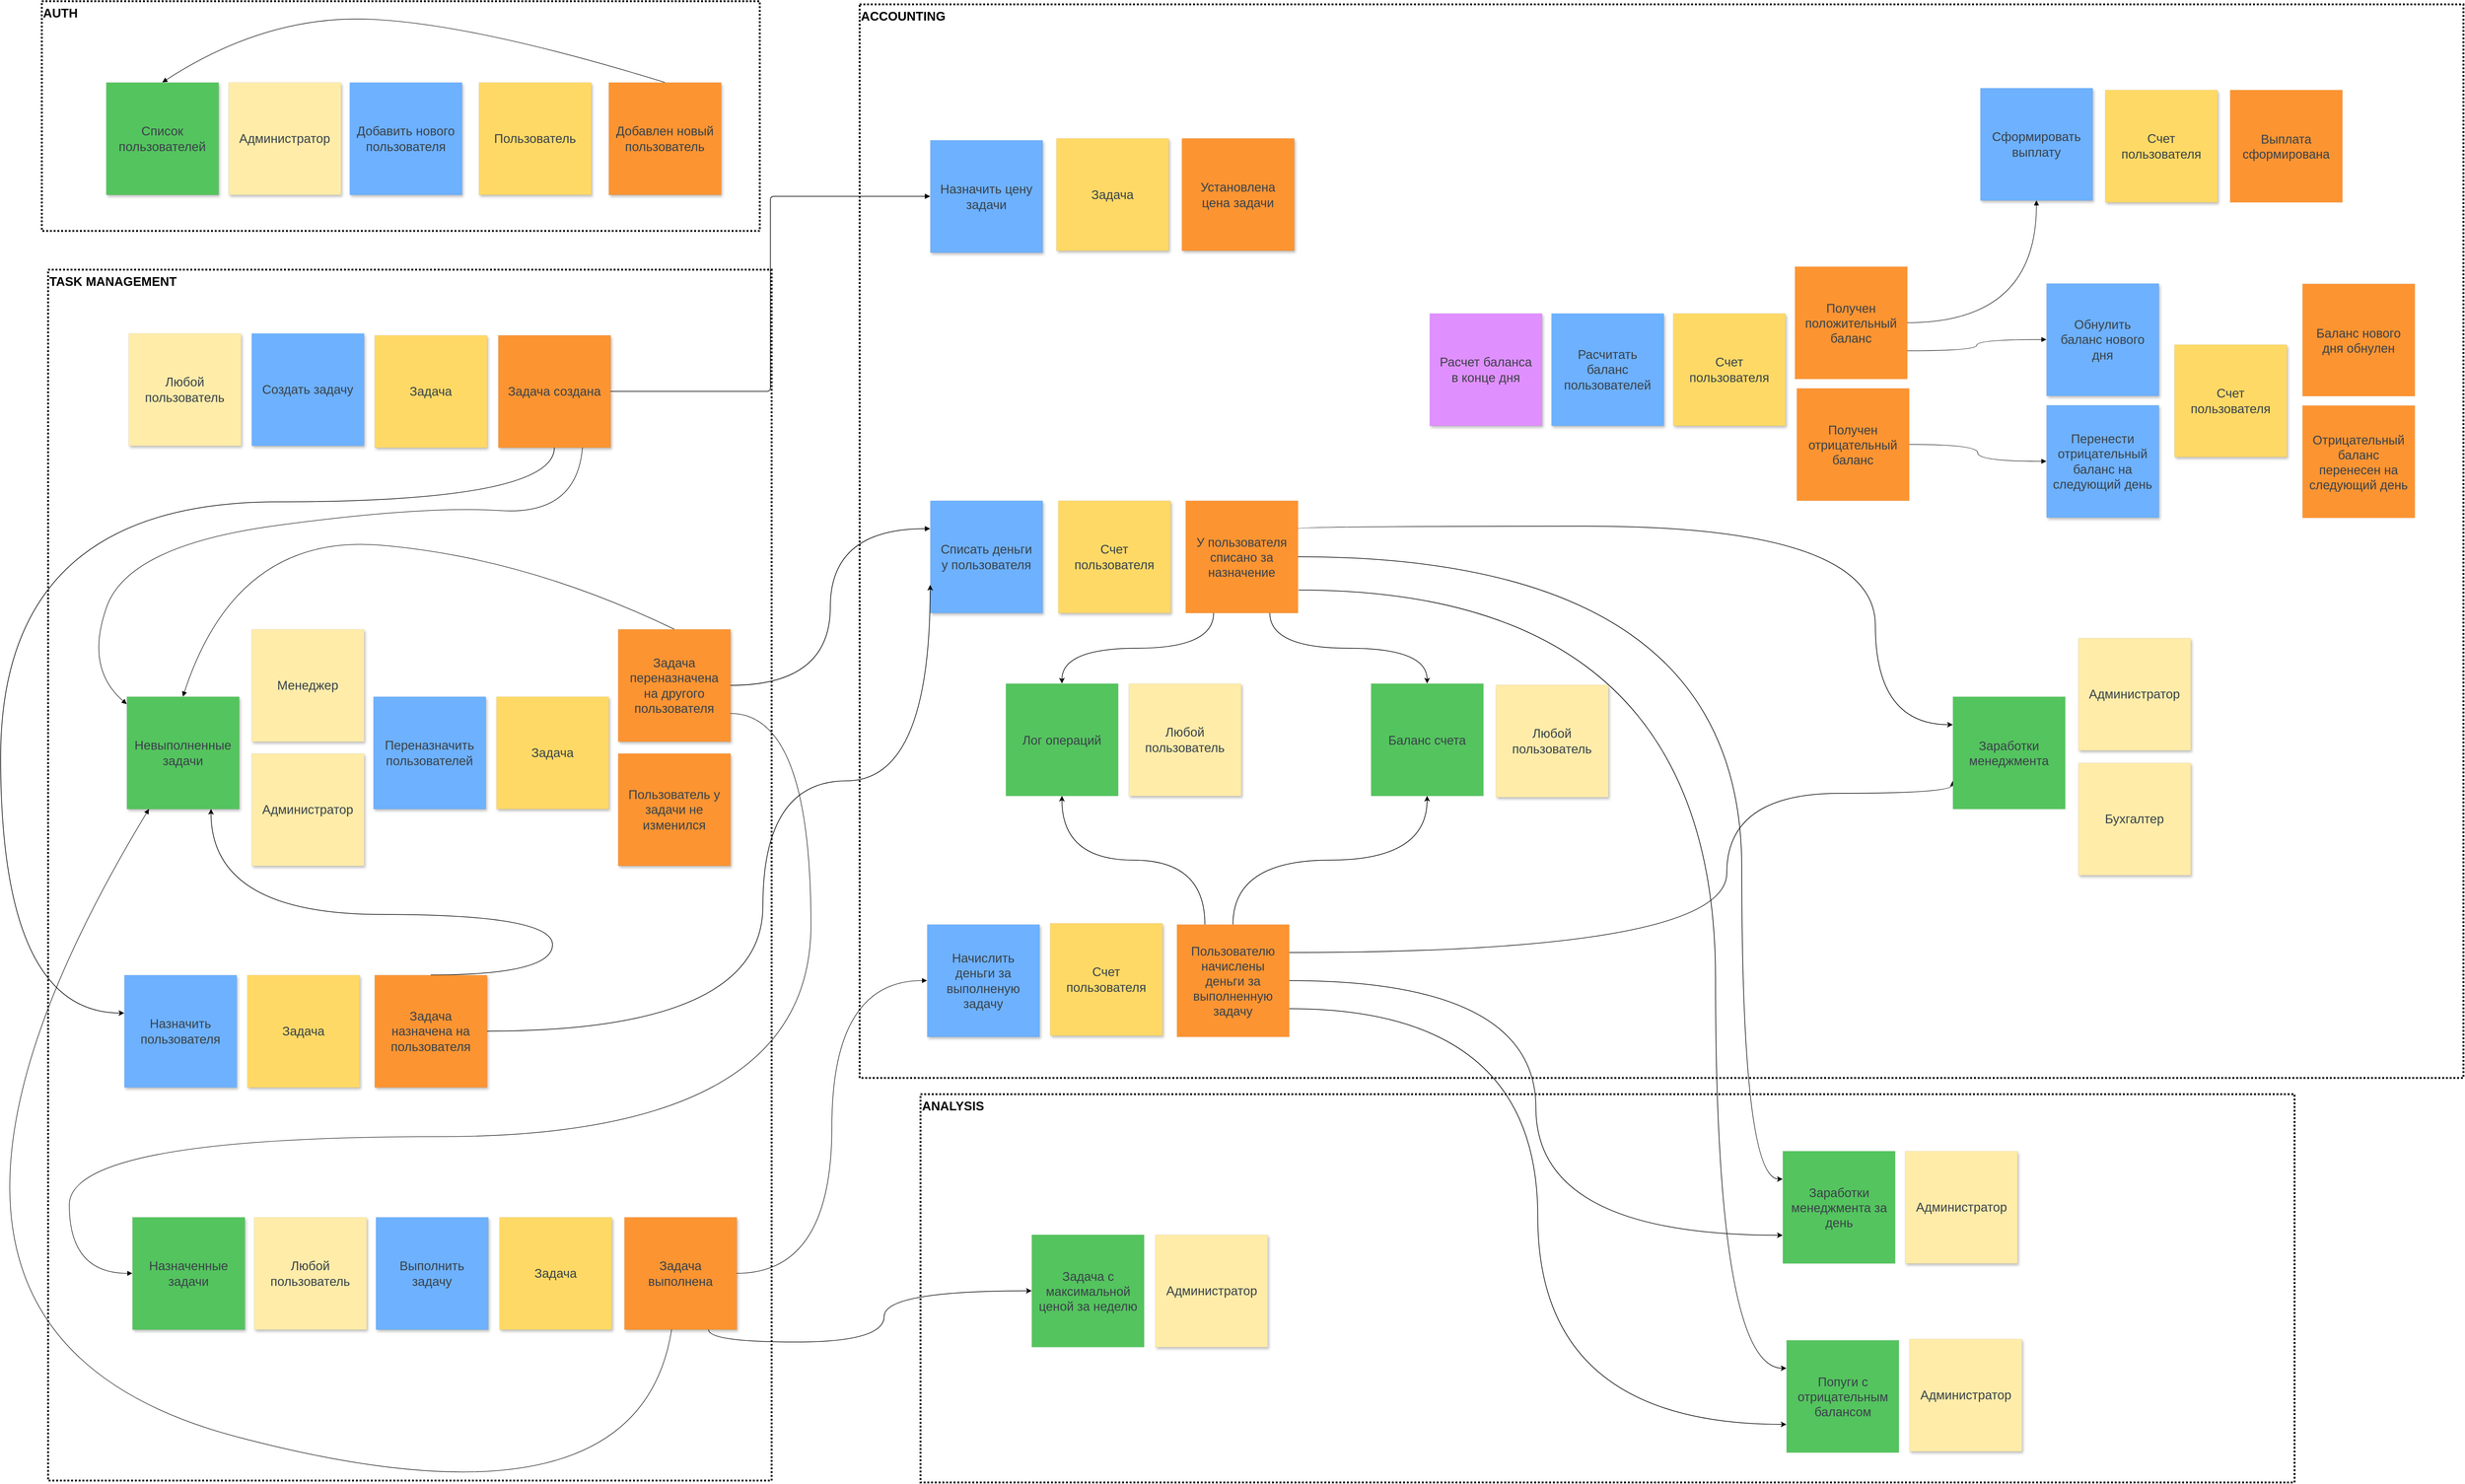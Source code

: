 <mxfile pages="2">
    <diagram name="Event Storming" id="2YBvvXClWsGukQMizWep">
        <mxGraphModel dx="7220" dy="3656" grid="0" gridSize="10" guides="1" tooltips="1" connect="1" arrows="1" fold="1" page="1" pageScale="1" pageWidth="1654" pageHeight="1169" background="#ffffff" math="0" shadow="0">
            <root>
                <mxCell id="0"/>
                <mxCell id="1" parent="0"/>
                <mxCell id="zwx203iEFa4OhVuk5Q-T-5" value="ANALYSIS" style="rounded=0;whiteSpace=wrap;html=1;verticalAlign=top;fontSize=20;fontStyle=1;dashed=1;dashPattern=1 1;fillColor=none;strokeColor=#000000;strokeWidth=3;fontColor=#080808;align=left;" parent="1" vertex="1">
                    <mxGeometry x="-1834.5" y="1932" width="2201" height="622" as="geometry"/>
                </mxCell>
                <mxCell id="5xeuYwTMl6cgXFdO7Lpt-63" value="ACCOUNTING" style="rounded=0;whiteSpace=wrap;html=1;verticalAlign=top;fontSize=20;fontStyle=1;dashed=1;dashPattern=1 1;fillColor=none;strokeWidth=3;strokeColor=#000000;fontColor=#000000;align=left;" parent="1" vertex="1">
                    <mxGeometry x="-1932" y="186" width="2569" height="1720" as="geometry"/>
                </mxCell>
                <mxCell id="5xeuYwTMl6cgXFdO7Lpt-64" value="TASK MANAGEMENT" style="rounded=0;whiteSpace=wrap;html=1;verticalAlign=top;fontSize=20;fontStyle=1;dashed=1;dashPattern=1 1;fillColor=none;strokeColor=#000000;strokeWidth=3;fontColor=#000000;align=left;" parent="1" vertex="1">
                    <mxGeometry x="-3232" y="611" width="1159" height="1940" as="geometry"/>
                </mxCell>
                <mxCell id="5xeuYwTMl6cgXFdO7Lpt-62" value="AUTH" style="rounded=0;whiteSpace=wrap;html=1;verticalAlign=top;fontSize=20;fontStyle=1;dashed=1;dashPattern=1 1;fillColor=none;strokeColor=#000000;strokeWidth=3;fontColor=#080808;align=left;" parent="1" vertex="1">
                    <mxGeometry x="-3242" y="181" width="1150" height="368" as="geometry"/>
                </mxCell>
                <mxCell id="5xeuYwTMl6cgXFdO7Lpt-1" value="Любой пользователь" style="html=1;overflow=block;blockSpacing=1;whiteSpace=wrap;shadow=1;fontSize=20.2;fontColor=#3a414a;spacing=9;strokeColor=#000000;fillColor=#FFECA9;strokeWidth=0;lucidId=Y5sdSMppsCrE;" parent="1" vertex="1">
                    <mxGeometry x="-3103" y="713" width="180" height="180" as="geometry"/>
                </mxCell>
                <mxCell id="5xeuYwTMl6cgXFdO7Lpt-2" value="Создать задачу" style="html=1;overflow=block;blockSpacing=1;whiteSpace=wrap;shadow=1;fontSize=20.2;fontColor=#3a414a;spacing=9;strokeColor=#000000;fillOpacity=100;fillColor=#6db1ff;strokeWidth=0;lucidId=e8sdozxfh3y~;" parent="1" vertex="1">
                    <mxGeometry x="-2906" y="713" width="180" height="180" as="geometry"/>
                </mxCell>
                <mxCell id="5xeuYwTMl6cgXFdO7Lpt-3" value="Переназначить пользователей" style="html=1;overflow=block;blockSpacing=1;whiteSpace=wrap;shadow=1;fontSize=20.2;fontColor=#3a414a;spacing=9;strokeColor=#000000;fillOpacity=100;fillColor=#6db1ff;strokeWidth=0;lucidId=u8sdfDJfTyED;" parent="1" vertex="1">
                    <mxGeometry x="-2711" y="1295" width="180" height="180" as="geometry"/>
                </mxCell>
                <mxCell id="2" style="edgeStyle=orthogonalEdgeStyle;html=1;curved=1;exitX=0.5;exitY=1;exitDx=0;exitDy=0;" parent="1" source="5xeuYwTMl6cgXFdO7Lpt-5" target="4" edge="1">
                    <mxGeometry relative="1" as="geometry">
                        <Array as="points">
                            <mxPoint x="-2421" y="983"/>
                            <mxPoint x="-3308" y="983"/>
                            <mxPoint x="-3308" y="1802"/>
                        </Array>
                    </mxGeometry>
                </mxCell>
                <mxCell id="5xeuYwTMl6cgXFdO7Lpt-5" value="Задача создана" style="html=1;overflow=block;blockSpacing=1;whiteSpace=wrap;shadow=1;fontSize=20.2;fontColor=#3a414a;spacing=9;strokeColor=#000000;fillOpacity=100;fillColor=#fc9432;strokeWidth=0;lucidId=K5sdoyAFS1~Y;" parent="1" vertex="1">
                    <mxGeometry x="-2511" y="716" width="180" height="180" as="geometry"/>
                </mxCell>
                <mxCell id="5xeuYwTMl6cgXFdO7Lpt-6" value="Задача переназначена на другого пользователя" style="html=1;overflow=block;blockSpacing=1;whiteSpace=wrap;shadow=1;fontSize=20.2;fontColor=#3a414a;spacing=9;strokeColor=#000000;fillOpacity=100;fillColor=#fc9432;strokeWidth=0;lucidId=Z6sdp1kKHVXV;" parent="1" vertex="1">
                    <mxGeometry x="-2319" y="1187" width="180" height="180" as="geometry"/>
                </mxCell>
                <mxCell id="5xeuYwTMl6cgXFdO7Lpt-7" value="" style="html=1;jettySize=18;whiteSpace=wrap;fontSize=13;strokeColor=#000000;strokeOpacity=100;strokeWidth=1;rounded=1;arcSize=12;edgeStyle=orthogonalEdgeStyle;startArrow=none;endArrow=block;endFill=1;exitX=1;exitY=0.5;exitPerimeter=0;entryX=0;entryY=0.5;lucidId=W-sddjJOflag;entryDx=0;entryDy=0;" parent="1" source="5xeuYwTMl6cgXFdO7Lpt-5" target="5xeuYwTMl6cgXFdO7Lpt-19" edge="1">
                    <mxGeometry width="100" height="100" relative="1" as="geometry">
                        <Array as="points"/>
                    </mxGeometry>
                </mxCell>
                <mxCell id="5xeuYwTMl6cgXFdO7Lpt-8" value="" style="html=1;jettySize=18;whiteSpace=wrap;fontSize=13;strokeColor=#000000;strokeOpacity=100;strokeWidth=0.8;rounded=1;arcSize=12;curved=1;startArrow=none;endArrow=block;endFill=1;lucidId=Q.sdw~qC7hhH;exitX=0.75;exitY=1;exitDx=0;exitDy=0;" parent="1" source="5xeuYwTMl6cgXFdO7Lpt-5" target="5xeuYwTMl6cgXFdO7Lpt-55" edge="1">
                    <mxGeometry width="100" height="100" relative="1" as="geometry">
                        <Array as="points">
                            <mxPoint x="-2385" y="1005"/>
                            <mxPoint x="-2630" y="989"/>
                            <mxPoint x="-3103" y="1053"/>
                            <mxPoint x="-3173" y="1249"/>
                        </Array>
                        <mxPoint x="-2239" y="1006" as="sourcePoint"/>
                        <mxPoint x="-2720" y="1831" as="targetPoint"/>
                    </mxGeometry>
                </mxCell>
                <mxCell id="5xeuYwTMl6cgXFdO7Lpt-9" value="Списать деньги у пользователя" style="html=1;overflow=block;blockSpacing=1;whiteSpace=wrap;shadow=1;fontSize=20.2;fontColor=#3a414a;spacing=9;strokeColor=#000000;fillOpacity=100;fillColor=#6db1ff;strokeWidth=0;lucidId=0~sdsx6s6JRE;" parent="1" vertex="1">
                    <mxGeometry x="-1819" y="981" width="180" height="180" as="geometry"/>
                </mxCell>
                <mxCell id="5xeuYwTMl6cgXFdO7Lpt-11" value="" style="html=1;jettySize=18;whiteSpace=wrap;fontSize=13;strokeOpacity=100;strokeWidth=1;rounded=1;arcSize=12;edgeStyle=orthogonalEdgeStyle;startArrow=none;endArrow=block;endFill=1;exitX=1;exitY=0.5;exitPerimeter=0;entryX=0;entryY=0.25;lucidId=obtdv.SQsKj.;strokeColor=#000000;curved=1;entryDx=0;entryDy=0;" parent="1" source="5xeuYwTMl6cgXFdO7Lpt-6" target="5xeuYwTMl6cgXFdO7Lpt-9" edge="1">
                    <mxGeometry width="100" height="100" relative="1" as="geometry"/>
                </mxCell>
                <mxCell id="5xeuYwTMl6cgXFdO7Lpt-12" value="Администратор" style="html=1;overflow=block;blockSpacing=1;whiteSpace=wrap;shadow=1;fontSize=20.2;fontColor=#3a414a;spacing=9;strokeColor=#000000;fillColor=#FFECA9;strokeWidth=0;lucidId=H6sdhHGTvl1M;" parent="1" vertex="1">
                    <mxGeometry x="-2906" y="1386" width="180" height="180" as="geometry"/>
                </mxCell>
                <mxCell id="5xeuYwTMl6cgXFdO7Lpt-13" value="Менеджер" style="html=1;overflow=block;blockSpacing=1;whiteSpace=wrap;shadow=1;fontSize=20.2;fontColor=#3a414a;spacing=9;strokeColor=#000000;fillColor=#FFECA9;strokeWidth=0;lucidId=w6sdW30t9qtF;" parent="1" vertex="1">
                    <mxGeometry x="-2906" y="1187" width="180" height="180" as="geometry"/>
                </mxCell>
                <mxCell id="5xeuYwTMl6cgXFdO7Lpt-15" value="Любой пользователь" style="html=1;overflow=block;blockSpacing=1;whiteSpace=wrap;shadow=1;fontSize=20.2;fontColor=#3a414a;spacing=9;strokeColor=#000000;fillColor=#FFECA9;strokeWidth=0;lucidId=O7sduSYtx9eR;" parent="1" vertex="1">
                    <mxGeometry x="-2902" y="2129" width="180" height="180" as="geometry"/>
                </mxCell>
                <mxCell id="5xeuYwTMl6cgXFdO7Lpt-16" value="Выполнить задачу" style="html=1;overflow=block;blockSpacing=1;whiteSpace=wrap;shadow=1;fontSize=20.2;fontColor=#3a414a;spacing=9;strokeColor=#000000;fillOpacity=100;fillColor=#6db1ff;strokeWidth=0;lucidId=N8sdA~5B1Ccx;" parent="1" vertex="1">
                    <mxGeometry x="-2707" y="2129" width="180" height="180" as="geometry"/>
                </mxCell>
                <mxCell id="zwx203iEFa4OhVuk5Q-T-2" style="rounded=0;orthogonalLoop=1;jettySize=auto;html=1;edgeStyle=orthogonalEdgeStyle;curved=1;exitX=0.75;exitY=1;exitDx=0;exitDy=0;entryX=0;entryY=0.5;entryDx=0;entryDy=0;" parent="1" source="5xeuYwTMl6cgXFdO7Lpt-17" target="zwx203iEFa4OhVuk5Q-T-1" edge="1">
                    <mxGeometry relative="1" as="geometry"/>
                </mxCell>
                <mxCell id="5xeuYwTMl6cgXFdO7Lpt-17" value="Задача выполнена" style="html=1;overflow=block;blockSpacing=1;whiteSpace=wrap;shadow=1;fontSize=20.2;fontColor=#3a414a;spacing=9;strokeColor=#000000;fillOpacity=100;fillColor=#fc9432;strokeWidth=0;lucidId=V7sdBdXE~8tT;" parent="1" vertex="1">
                    <mxGeometry x="-2309" y="2129" width="180" height="180" as="geometry"/>
                </mxCell>
                <mxCell id="zwx203iEFa4OhVuk5Q-T-10" style="edgeStyle=orthogonalEdgeStyle;rounded=0;orthogonalLoop=1;jettySize=auto;html=1;entryX=0;entryY=0.25;entryDx=0;entryDy=0;exitX=1;exitY=0.5;exitDx=0;exitDy=0;curved=1;" parent="1" source="5xeuYwTMl6cgXFdO7Lpt-18" target="zwx203iEFa4OhVuk5Q-T-6" edge="1">
                    <mxGeometry relative="1" as="geometry">
                        <Array as="points">
                            <mxPoint x="-519" y="1071"/>
                            <mxPoint x="-519" y="2068"/>
                        </Array>
                    </mxGeometry>
                </mxCell>
                <mxCell id="zwx203iEFa4OhVuk5Q-T-11" style="edgeStyle=orthogonalEdgeStyle;rounded=0;orthogonalLoop=1;jettySize=auto;html=1;entryX=0;entryY=0.25;entryDx=0;entryDy=0;exitX=1.006;exitY=0.796;exitDx=0;exitDy=0;curved=1;exitPerimeter=0;" parent="1" source="5xeuYwTMl6cgXFdO7Lpt-18" target="zwx203iEFa4OhVuk5Q-T-7" edge="1">
                    <mxGeometry relative="1" as="geometry">
                        <Array as="points">
                            <mxPoint x="-561" y="1124"/>
                            <mxPoint x="-561" y="2371"/>
                        </Array>
                    </mxGeometry>
                </mxCell>
                <mxCell id="lZ2l9-206dsRWQ9SWISL-2" style="rounded=0;orthogonalLoop=1;jettySize=auto;html=1;exitX=0.75;exitY=1;exitDx=0;exitDy=0;edgeStyle=orthogonalEdgeStyle;curved=1;" parent="1" source="5xeuYwTMl6cgXFdO7Lpt-18" target="lZ2l9-206dsRWQ9SWISL-1" edge="1">
                    <mxGeometry relative="1" as="geometry"/>
                </mxCell>
                <mxCell id="lZ2l9-206dsRWQ9SWISL-5" style="edgeStyle=orthogonalEdgeStyle;rounded=0;orthogonalLoop=1;jettySize=auto;html=1;entryX=0;entryY=0.25;entryDx=0;entryDy=0;exitX=1;exitY=0.25;exitDx=0;exitDy=0;curved=1;" parent="1" source="5xeuYwTMl6cgXFdO7Lpt-18" target="lZ2l9-206dsRWQ9SWISL-4" edge="1">
                    <mxGeometry relative="1" as="geometry">
                        <Array as="points">
                            <mxPoint x="-305" y="1022"/>
                            <mxPoint x="-305" y="1340"/>
                        </Array>
                    </mxGeometry>
                </mxCell>
                <mxCell id="lZ2l9-206dsRWQ9SWISL-8" style="edgeStyle=orthogonalEdgeStyle;rounded=0;orthogonalLoop=1;jettySize=auto;html=1;exitX=0.25;exitY=1;exitDx=0;exitDy=0;curved=1;" parent="1" source="5xeuYwTMl6cgXFdO7Lpt-18" target="lZ2l9-206dsRWQ9SWISL-7" edge="1">
                    <mxGeometry relative="1" as="geometry"/>
                </mxCell>
                <mxCell id="5xeuYwTMl6cgXFdO7Lpt-18" value="У пользователя списано за назначение " style="html=1;overflow=block;blockSpacing=1;whiteSpace=wrap;fontSize=20;fontColor=#3a414a;spacing=9;strokeColor=#000000;fillOpacity=100;fillColor=#fc9432;strokeWidth=0;lucidId=b_sd0X1bol35;" parent="1" vertex="1">
                    <mxGeometry x="-1410" y="981" width="180" height="180" as="geometry"/>
                </mxCell>
                <mxCell id="5xeuYwTMl6cgXFdO7Lpt-19" value="Назначить цену задачи" style="html=1;overflow=block;blockSpacing=1;whiteSpace=wrap;shadow=1;fontSize=20.2;fontColor=#3a414a;spacing=9;strokeColor=#000000;fillOpacity=100;fillColor=#6db1ff;strokeWidth=0;lucidId=v-sd3DbSeRmD;" parent="1" vertex="1">
                    <mxGeometry x="-1819" y="403.5" width="180" height="180" as="geometry"/>
                </mxCell>
                <mxCell id="5xeuYwTMl6cgXFdO7Lpt-20" value="Установлена цена задачи" style="html=1;overflow=block;blockSpacing=1;whiteSpace=wrap;shadow=1;fontSize=20.2;fontColor=#3a414a;spacing=9;strokeColor=#000000;fillOpacity=100;fillColor=#fc9432;strokeWidth=0;lucidId=29sdK~UAmkuS;" parent="1" vertex="1">
                    <mxGeometry x="-1416" y="400.5" width="180" height="180" as="geometry"/>
                </mxCell>
                <mxCell id="5xeuYwTMl6cgXFdO7Lpt-21" value="Добавлен новый пользователь" style="html=1;overflow=block;blockSpacing=1;whiteSpace=wrap;shadow=1;fontSize=20.2;fontColor=#3a414a;spacing=9;strokeColor=#000000;fillOpacity=100;fillColor=#fc9432;strokeWidth=0;lucidId=w7lccpnknQIs;" parent="1" vertex="1">
                    <mxGeometry x="-2334" y="311" width="180" height="180" as="geometry"/>
                </mxCell>
                <mxCell id="5xeuYwTMl6cgXFdO7Lpt-22" value="Добавить нового пользователя" style="html=1;overflow=block;blockSpacing=1;whiteSpace=wrap;shadow=1;fontSize=20.2;fontColor=#3a414a;spacing=9;strokeColor=#000000;fillOpacity=100;fillColor=#6db1ff;strokeWidth=0;lucidId=FftdpVdV0hjM;" parent="1" vertex="1">
                    <mxGeometry x="-2749" y="311" width="180" height="180" as="geometry"/>
                </mxCell>
                <mxCell id="5xeuYwTMl6cgXFdO7Lpt-23" value="Администратор" style="html=1;overflow=block;blockSpacing=1;whiteSpace=wrap;shadow=1;fontSize=20.2;fontColor=#3a414a;spacing=9;strokeColor=#000000;fillColor=#FFECA9;strokeWidth=0;lucidId=2ftdIzJpN.xA;" parent="1" vertex="1">
                    <mxGeometry x="-2943" y="311" width="180" height="180" as="geometry"/>
                </mxCell>
                <mxCell id="5xeuYwTMl6cgXFdO7Lpt-29" value="Начислить деньги за выполненую задачу" style="html=1;overflow=block;blockSpacing=1;whiteSpace=wrap;shadow=1;fontSize=20.2;fontColor=#3a414a;spacing=9;strokeColor=#000000;fillOpacity=100;fillColor=#6db1ff;strokeWidth=0;lucidId=xotdiShkehL7;" parent="1" vertex="1">
                    <mxGeometry x="-1824" y="1660" width="180" height="180" as="geometry"/>
                </mxCell>
                <mxCell id="zwx203iEFa4OhVuk5Q-T-8" style="edgeStyle=orthogonalEdgeStyle;rounded=0;orthogonalLoop=1;jettySize=auto;html=1;curved=1;exitX=1;exitY=0.5;exitDx=0;exitDy=0;entryX=0;entryY=0.75;entryDx=0;entryDy=0;" parent="1" source="5xeuYwTMl6cgXFdO7Lpt-31" target="zwx203iEFa4OhVuk5Q-T-6" edge="1">
                    <mxGeometry relative="1" as="geometry"/>
                </mxCell>
                <mxCell id="zwx203iEFa4OhVuk5Q-T-9" style="rounded=0;orthogonalLoop=1;jettySize=auto;html=1;exitX=1;exitY=0.75;exitDx=0;exitDy=0;entryX=0;entryY=0.75;entryDx=0;entryDy=0;edgeStyle=orthogonalEdgeStyle;curved=1;" parent="1" source="5xeuYwTMl6cgXFdO7Lpt-31" target="zwx203iEFa4OhVuk5Q-T-7" edge="1">
                    <mxGeometry relative="1" as="geometry"/>
                </mxCell>
                <mxCell id="lZ2l9-206dsRWQ9SWISL-3" style="rounded=0;orthogonalLoop=1;jettySize=auto;html=1;exitX=0.5;exitY=0;exitDx=0;exitDy=0;entryX=0.5;entryY=1;entryDx=0;entryDy=0;edgeStyle=orthogonalEdgeStyle;curved=1;" parent="1" source="5xeuYwTMl6cgXFdO7Lpt-31" target="lZ2l9-206dsRWQ9SWISL-1" edge="1">
                    <mxGeometry relative="1" as="geometry"/>
                </mxCell>
                <mxCell id="lZ2l9-206dsRWQ9SWISL-6" style="edgeStyle=orthogonalEdgeStyle;rounded=0;orthogonalLoop=1;jettySize=auto;html=1;entryX=0;entryY=0.75;entryDx=0;entryDy=0;exitX=1;exitY=0.25;exitDx=0;exitDy=0;curved=1;" parent="1" source="5xeuYwTMl6cgXFdO7Lpt-31" target="lZ2l9-206dsRWQ9SWISL-4" edge="1">
                    <mxGeometry relative="1" as="geometry">
                        <Array as="points">
                            <mxPoint x="-543" y="1705"/>
                            <mxPoint x="-543" y="1450"/>
                        </Array>
                    </mxGeometry>
                </mxCell>
                <mxCell id="lZ2l9-206dsRWQ9SWISL-9" style="edgeStyle=orthogonalEdgeStyle;rounded=0;orthogonalLoop=1;jettySize=auto;html=1;exitX=0.25;exitY=0;exitDx=0;exitDy=0;curved=1;" parent="1" source="5xeuYwTMl6cgXFdO7Lpt-31" target="lZ2l9-206dsRWQ9SWISL-7" edge="1">
                    <mxGeometry relative="1" as="geometry"/>
                </mxCell>
                <mxCell id="5xeuYwTMl6cgXFdO7Lpt-31" value="Пользователю начислены деньги за выполненную задачу" style="html=1;overflow=block;blockSpacing=1;whiteSpace=wrap;fontSize=20;fontColor=#3a414a;spacing=9;strokeColor=#000000;fillOpacity=100;fillColor=#fc9432;strokeWidth=0;lucidId=xotdiB_aE42B;" parent="1" vertex="1">
                    <mxGeometry x="-1424" y="1660" width="180" height="180" as="geometry"/>
                </mxCell>
                <mxCell id="5xeuYwTMl6cgXFdO7Lpt-33" value="" style="html=1;jettySize=18;whiteSpace=wrap;fontSize=13;strokeColor=#000000;strokeOpacity=100;strokeWidth=0.8;rounded=1;arcSize=12;curved=1;startArrow=none;endArrow=block;endFill=1;exitX=1;exitY=0.75;entryX=0;entryY=0.5;lucidId=8rtdVQZIBTqa;exitDx=0;exitDy=0;entryDx=0;entryDy=0;edgeStyle=orthogonalEdgeStyle;" parent="1" source="5xeuYwTMl6cgXFdO7Lpt-6" target="5xeuYwTMl6cgXFdO7Lpt-52" edge="1">
                    <mxGeometry width="100" height="100" relative="1" as="geometry">
                        <Array as="points">
                            <mxPoint x="-2010" y="1322"/>
                            <mxPoint x="-2010" y="2000"/>
                            <mxPoint x="-3198" y="2000"/>
                            <mxPoint x="-3198" y="2219"/>
                        </Array>
                    </mxGeometry>
                </mxCell>
                <mxCell id="5xeuYwTMl6cgXFdO7Lpt-34" value="" style="html=1;jettySize=18;whiteSpace=wrap;fontSize=13;strokeColor=#000000;strokeOpacity=100;strokeWidth=0.8;rounded=1;arcSize=12;startArrow=none;endArrow=block;endFill=1;exitX=1;exitY=0.5;exitPerimeter=0;entryX=0;entryY=0.5;lucidId=WstdmZa8cbGW;entryDx=0;entryDy=0;edgeStyle=orthogonalEdgeStyle;curved=1;" parent="1" source="5xeuYwTMl6cgXFdO7Lpt-17" target="5xeuYwTMl6cgXFdO7Lpt-29" edge="1">
                    <mxGeometry width="100" height="100" relative="1" as="geometry"/>
                </mxCell>
                <mxCell id="5xeuYwTMl6cgXFdO7Lpt-35" value="Расчет баланса в конце дня" style="html=1;overflow=block;blockSpacing=1;whiteSpace=wrap;shadow=1;fontSize=20.2;fontColor=#3a414a;spacing=9;strokeColor=#000000;fillOpacity=100;fillColor=#e08fff;strokeWidth=0;lucidId=avtdv6NrMhQt;" parent="1" vertex="1">
                    <mxGeometry x="-1019" y="681" width="180" height="180" as="geometry"/>
                </mxCell>
                <mxCell id="5xeuYwTMl6cgXFdO7Lpt-36" value="Расчитать баланс пользователей" style="html=1;overflow=block;blockSpacing=1;whiteSpace=wrap;shadow=1;fontSize=20.2;fontColor=#3a414a;spacing=9;strokeColor=#000000;fillOpacity=100;fillColor=#6db1ff;strokeWidth=0;lucidId=fwtda7MYzQPe;" parent="1" vertex="1">
                    <mxGeometry x="-824" y="681" width="180" height="180" as="geometry"/>
                </mxCell>
                <mxCell id="5xeuYwTMl6cgXFdO7Lpt-37" value="Получен положительный баланс" style="html=1;overflow=block;blockSpacing=1;whiteSpace=wrap;fontSize=20;fontColor=#3a414a;spacing=9;strokeColor=#000000;fillOpacity=100;fillColor=#fc9432;strokeWidth=0;lucidId=DvtdAZ4oR~-m;" parent="1" vertex="1">
                    <mxGeometry x="-434" y="606" width="180" height="180" as="geometry"/>
                </mxCell>
                <mxCell id="5xeuYwTMl6cgXFdO7Lpt-38" value="Получен отрицательный баланс" style="html=1;overflow=block;blockSpacing=1;whiteSpace=wrap;fontSize=20;fontColor=#3a414a;spacing=9;strokeColor=#000000;fillOpacity=100;fillColor=#fc9432;strokeWidth=0;lucidId=SwtdSD1~ZDL3;" parent="1" vertex="1">
                    <mxGeometry x="-431" y="801" width="180" height="180" as="geometry"/>
                </mxCell>
                <mxCell id="5xeuYwTMl6cgXFdO7Lpt-40" value="" style="html=1;jettySize=18;whiteSpace=wrap;fontSize=13;strokeColor=#000000;strokeOpacity=100;strokeWidth=0.8;rounded=1;arcSize=12;edgeStyle=orthogonalEdgeStyle;startArrow=none;endArrow=block;endFill=1;exitX=1;exitY=0.5;exitPerimeter=0;lucidId=Uxtd_bjRsXoG;curved=1;" parent="1" source="5xeuYwTMl6cgXFdO7Lpt-37" target="5xeuYwTMl6cgXFdO7Lpt-41" edge="1">
                    <mxGeometry width="100" height="100" relative="1" as="geometry"/>
                </mxCell>
                <mxCell id="5xeuYwTMl6cgXFdO7Lpt-41" value="Сформировать выплату" style="html=1;overflow=block;blockSpacing=1;whiteSpace=wrap;shadow=1;fontSize=20.2;fontColor=#3a414a;spacing=9;strokeColor=#000000;fillOpacity=100;fillColor=#6db1ff;strokeWidth=0;lucidId=iytdeElC.dPu;" parent="1" vertex="1">
                    <mxGeometry x="-137" y="320" width="180" height="180" as="geometry"/>
                </mxCell>
                <mxCell id="5xeuYwTMl6cgXFdO7Lpt-42" value="Выплата сформирована" style="html=1;overflow=block;blockSpacing=1;whiteSpace=wrap;fontSize=20;fontColor=#3a414a;spacing=9;strokeColor=#000000;fillOpacity=100;fillColor=#fc9432;strokeWidth=0;lucidId=WxtdtH3Tg~ns;" parent="1" vertex="1">
                    <mxGeometry x="263" y="323" width="180" height="180" as="geometry"/>
                </mxCell>
                <mxCell id="5xeuYwTMl6cgXFdO7Lpt-45" value="" style="html=1;jettySize=18;whiteSpace=wrap;fontSize=13;strokeColor=#000000;strokeOpacity=100;strokeWidth=0.8;rounded=1;arcSize=12;edgeStyle=orthogonalEdgeStyle;startArrow=none;endArrow=block;endFill=1;exitX=1;exitY=0.75;lucidId=dCtdFGwSykyt;curved=1;exitDx=0;exitDy=0;entryX=0;entryY=0.5;entryDx=0;entryDy=0;" parent="1" source="5xeuYwTMl6cgXFdO7Lpt-37" target="5xeuYwTMl6cgXFdO7Lpt-46" edge="1">
                    <mxGeometry width="100" height="100" relative="1" as="geometry"/>
                </mxCell>
                <mxCell id="5xeuYwTMl6cgXFdO7Lpt-46" value="Обнулить баланс нового дня" style="html=1;overflow=block;blockSpacing=1;whiteSpace=wrap;shadow=1;fontSize=20.2;fontColor=#3a414a;spacing=9;strokeColor=#000000;fillOpacity=100;fillColor=#6db1ff;strokeWidth=0;lucidId=fCtdPdL3ip5A;" parent="1" vertex="1">
                    <mxGeometry x="-31" y="633" width="180" height="180" as="geometry"/>
                </mxCell>
                <mxCell id="5xeuYwTMl6cgXFdO7Lpt-47" value="Баланс нового дня обнулен" style="html=1;overflow=block;blockSpacing=1;whiteSpace=wrap;fontSize=20;fontColor=#3a414a;spacing=9;strokeColor=#000000;fillOpacity=100;fillColor=#fc9432;strokeWidth=0;lucidId=xCtdwIibitxT;" parent="1" vertex="1">
                    <mxGeometry x="379" y="633.5" width="180" height="180" as="geometry"/>
                </mxCell>
                <mxCell id="5xeuYwTMl6cgXFdO7Lpt-49" value="Перенести отрицательный баланс на следующий день" style="html=1;overflow=block;blockSpacing=1;whiteSpace=wrap;shadow=1;fontSize=20.2;fontColor=#3a414a;spacing=9;strokeColor=#000000;fillOpacity=100;fillColor=#6db1ff;strokeWidth=0;lucidId=1Qtd19x3jNc8;" parent="1" vertex="1">
                    <mxGeometry x="-31" y="828" width="180" height="180" as="geometry"/>
                </mxCell>
                <mxCell id="5xeuYwTMl6cgXFdO7Lpt-50" value="Отрицательный баланс перенесен на следующий день" style="html=1;overflow=block;blockSpacing=1;whiteSpace=wrap;fontSize=20;fontColor=#3a414a;spacing=9;strokeColor=#000000;fillOpacity=100;fillColor=#fc9432;strokeWidth=0;lucidId=4QtdB_IuFC53;" parent="1" vertex="1">
                    <mxGeometry x="379" y="828.5" width="180" height="180" as="geometry"/>
                </mxCell>
                <mxCell id="5xeuYwTMl6cgXFdO7Lpt-51" value="" style="html=1;jettySize=18;whiteSpace=wrap;fontSize=13;strokeColor=#000000;strokeOpacity=100;strokeWidth=0.8;rounded=1;arcSize=12;edgeStyle=orthogonalEdgeStyle;startArrow=none;endArrow=block;endFill=1;exitX=1;exitY=0.5;entryX=0;entryY=0.5;lucidId=tRtdZpzcdZGl;curved=1;exitDx=0;exitDy=0;entryDx=0;entryDy=0;" parent="1" source="5xeuYwTMl6cgXFdO7Lpt-38" target="5xeuYwTMl6cgXFdO7Lpt-49" edge="1">
                    <mxGeometry width="100" height="100" relative="1" as="geometry"/>
                </mxCell>
                <mxCell id="5xeuYwTMl6cgXFdO7Lpt-52" value="Назначенные задачи" style="html=1;overflow=block;blockSpacing=1;whiteSpace=wrap;shadow=1;fontSize=20.2;fontColor=#3a414a;spacing=9;strokeColor=#000000;fillOpacity=100;fillColor=#54c45e;strokeWidth=0;lucidId=yrtdIEtXq.MM;" parent="1" vertex="1">
                    <mxGeometry x="-3097" y="2129" width="180" height="180" as="geometry"/>
                </mxCell>
                <mxCell id="5xeuYwTMl6cgXFdO7Lpt-55" value="Невыполненные задачи" style="html=1;overflow=block;blockSpacing=1;whiteSpace=wrap;shadow=1;fontSize=20.2;fontColor=#3a414a;spacing=9;strokeColor=#000000;fillOpacity=100;fillColor=#54c45e;strokeWidth=0;lucidId=tBudZ0P7r6Yd;" parent="1" vertex="1">
                    <mxGeometry x="-3106" y="1295" width="180" height="180" as="geometry"/>
                </mxCell>
                <mxCell id="5xeuYwTMl6cgXFdO7Lpt-56" value="" style="html=1;jettySize=18;whiteSpace=wrap;fontSize=13;strokeColor=#000000;strokeOpacity=100;strokeWidth=0.8;rounded=1;arcSize=12;curved=1;startArrow=none;endArrow=block;endFill=1;exitX=0.5;exitY=0;exitPerimeter=0;entryX=0.5;entryY=0;entryPerimeter=0;lucidId=2Bud~1hIGCoE;" parent="1" source="5xeuYwTMl6cgXFdO7Lpt-6" target="5xeuYwTMl6cgXFdO7Lpt-55" edge="1">
                    <mxGeometry width="100" height="100" relative="1" as="geometry">
                        <Array as="points">
                            <mxPoint x="-2468" y="1072"/>
                            <mxPoint x="-2930" y="1033"/>
                        </Array>
                    </mxGeometry>
                </mxCell>
                <mxCell id="5xeuYwTMl6cgXFdO7Lpt-57" value="" style="html=1;jettySize=18;whiteSpace=wrap;fontSize=13;strokeColor=#000000;strokeOpacity=100;strokeWidth=0.8;rounded=1;arcSize=12;curved=1;startArrow=none;endArrow=block;endFill=1;lucidId=cCudMo5atO8m;" parent="1" source="5xeuYwTMl6cgXFdO7Lpt-17" target="5xeuYwTMl6cgXFdO7Lpt-55" edge="1">
                    <mxGeometry width="100" height="100" relative="1" as="geometry">
                        <Array as="points">
                            <mxPoint x="-2287" y="2651"/>
                            <mxPoint x="-3575" y="2310"/>
                        </Array>
                    </mxGeometry>
                </mxCell>
                <mxCell id="5xeuYwTMl6cgXFdO7Lpt-58" value="Список пользователей" style="html=1;overflow=block;blockSpacing=1;whiteSpace=wrap;shadow=1;fontSize=20.2;fontColor=#3a414a;spacing=9;strokeColor=#000000;fillOpacity=100;fillColor=#54c45e;strokeWidth=0;lucidId=CCudCnYAJBn7;" parent="1" vertex="1">
                    <mxGeometry x="-3139" y="311" width="180" height="180" as="geometry"/>
                </mxCell>
                <mxCell id="5xeuYwTMl6cgXFdO7Lpt-59" value="" style="html=1;jettySize=18;whiteSpace=wrap;fontSize=13;strokeColor=#000000;strokeOpacity=100;strokeWidth=0.8;rounded=1;arcSize=12;curved=1;startArrow=none;endArrow=block;endFill=1;exitX=0.5;exitY=0;exitPerimeter=0;entryX=0.5;entryY=0;entryPerimeter=0;lucidId=RCudgZ~RNzsb;" parent="1" source="5xeuYwTMl6cgXFdO7Lpt-21" target="5xeuYwTMl6cgXFdO7Lpt-58" edge="1">
                    <mxGeometry width="100" height="100" relative="1" as="geometry">
                        <Array as="points">
                            <mxPoint x="-2546" y="218"/>
                            <mxPoint x="-2881" y="202"/>
                        </Array>
                    </mxGeometry>
                </mxCell>
                <mxCell id="zwx203iEFa4OhVuk5Q-T-1" value="Задача с максимальной ценой за неделю" style="html=1;overflow=block;blockSpacing=1;whiteSpace=wrap;fontSize=20;fontColor=#3a414a;spacing=9;strokeColor=#000000;fillOpacity=100;fillColor=#54C45E;strokeWidth=0;lucidId=b_sd0X1bol35;" parent="1" vertex="1">
                    <mxGeometry x="-1656.5" y="2157" width="180" height="180" as="geometry"/>
                </mxCell>
                <mxCell id="zwx203iEFa4OhVuk5Q-T-6" value="Заработки менеджмента за день" style="html=1;overflow=block;blockSpacing=1;whiteSpace=wrap;fontSize=20;fontColor=#3a414a;spacing=9;strokeColor=#000000;fillOpacity=100;fillColor=#54C45E;strokeWidth=0;lucidId=b_sd0X1bol35;" parent="1" vertex="1">
                    <mxGeometry x="-453.5" y="2023" width="180" height="180" as="geometry"/>
                </mxCell>
                <mxCell id="zwx203iEFa4OhVuk5Q-T-7" value="Попуги с отрицательным балансом" style="html=1;overflow=block;blockSpacing=1;whiteSpace=wrap;fontSize=20;fontColor=#3a414a;spacing=9;strokeColor=#000000;fillOpacity=100;fillColor=#54C45E;strokeWidth=0;lucidId=b_sd0X1bol35;" parent="1" vertex="1">
                    <mxGeometry x="-447.5" y="2326" width="180" height="180" as="geometry"/>
                </mxCell>
                <mxCell id="lZ2l9-206dsRWQ9SWISL-1" value="Баланс счета" style="html=1;overflow=block;blockSpacing=1;whiteSpace=wrap;fontSize=20;fontColor=#3a414a;spacing=9;strokeColor=#000000;fillOpacity=100;fillColor=#54C45E;strokeWidth=0;lucidId=b_sd0X1bol35;" parent="1" vertex="1">
                    <mxGeometry x="-1113" y="1274" width="180" height="180" as="geometry"/>
                </mxCell>
                <mxCell id="lZ2l9-206dsRWQ9SWISL-4" value="Заработки менеджмента" style="html=1;overflow=block;blockSpacing=1;whiteSpace=wrap;fontSize=20;fontColor=#3a414a;spacing=9;strokeColor=#000000;fillOpacity=100;fillColor=#54C45E;strokeWidth=0;lucidId=b_sd0X1bol35;" parent="1" vertex="1">
                    <mxGeometry x="-181" y="1295" width="180" height="180" as="geometry"/>
                </mxCell>
                <mxCell id="lZ2l9-206dsRWQ9SWISL-7" value="Лог операций" style="html=1;overflow=block;blockSpacing=1;whiteSpace=wrap;fontSize=20;fontColor=#3a414a;spacing=9;strokeColor=#000000;fillOpacity=100;fillColor=#54C45E;strokeWidth=0;lucidId=b_sd0X1bol35;" parent="1" vertex="1">
                    <mxGeometry x="-1698" y="1274" width="180" height="180" as="geometry"/>
                </mxCell>
                <mxCell id="2DYYwCAFE7vKfxYnssol-1" value="Администратор" style="html=1;overflow=block;blockSpacing=1;whiteSpace=wrap;shadow=1;fontSize=20.2;fontColor=#3a414a;spacing=9;strokeColor=#000000;fillColor=#FFECA9;strokeWidth=0;lucidId=O7sduSYtx9eR;" parent="1" vertex="1">
                    <mxGeometry x="-1458.5" y="2157" width="180" height="180" as="geometry"/>
                </mxCell>
                <mxCell id="2DYYwCAFE7vKfxYnssol-4" value="Администратор" style="html=1;overflow=block;blockSpacing=1;whiteSpace=wrap;shadow=1;fontSize=20.2;fontColor=#3a414a;spacing=9;strokeColor=#000000;fillColor=#FFECA9;strokeWidth=0;lucidId=O7sduSYtx9eR;" parent="1" vertex="1">
                    <mxGeometry x="-257.5" y="2023" width="180" height="180" as="geometry"/>
                </mxCell>
                <mxCell id="2DYYwCAFE7vKfxYnssol-7" value="Администратор" style="html=1;overflow=block;blockSpacing=1;whiteSpace=wrap;shadow=1;fontSize=20.2;fontColor=#3a414a;spacing=9;strokeColor=#000000;fillColor=#FFECA9;strokeWidth=0;lucidId=O7sduSYtx9eR;" parent="1" vertex="1">
                    <mxGeometry x="-250.5" y="2324" width="180" height="180" as="geometry"/>
                </mxCell>
                <mxCell id="2DYYwCAFE7vKfxYnssol-10" value="Любой пользователь" style="html=1;overflow=block;blockSpacing=1;whiteSpace=wrap;shadow=1;fontSize=20.2;fontColor=#3a414a;spacing=9;strokeColor=#000000;fillColor=#FFECA9;strokeWidth=0;lucidId=O7sduSYtx9eR;" parent="1" vertex="1">
                    <mxGeometry x="-913" y="1276" width="180" height="180" as="geometry"/>
                </mxCell>
                <mxCell id="2DYYwCAFE7vKfxYnssol-15" value="Администратор" style="html=1;overflow=block;blockSpacing=1;whiteSpace=wrap;shadow=1;fontSize=20.2;fontColor=#3a414a;spacing=9;strokeColor=#000000;fillColor=#FFECA9;strokeWidth=0;lucidId=H6sdhHGTvl1M;" parent="1" vertex="1">
                    <mxGeometry x="20" y="1201" width="180" height="180" as="geometry"/>
                </mxCell>
                <mxCell id="2DYYwCAFE7vKfxYnssol-16" value="Бухгалтер" style="html=1;overflow=block;blockSpacing=1;whiteSpace=wrap;shadow=1;fontSize=20.2;fontColor=#3a414a;spacing=9;strokeColor=#000000;fillColor=#FFECA9;strokeWidth=0;lucidId=H6sdhHGTvl1M;" parent="1" vertex="1">
                    <mxGeometry x="20" y="1401" width="180" height="180" as="geometry"/>
                </mxCell>
                <mxCell id="M1-51C0g17PnLCBizvj0-1" value="Пользователь" style="html=1;overflow=block;blockSpacing=1;whiteSpace=wrap;shadow=1;fontSize=20.2;fontColor=#3a414a;spacing=9;strokeColor=#000000;fillColor=#FFD966;strokeWidth=0;lucidId=2ftdIzJpN.xA;" parent="1" vertex="1">
                    <mxGeometry x="-2542" y="311" width="180" height="180" as="geometry"/>
                </mxCell>
                <mxCell id="M1-51C0g17PnLCBizvj0-3" value="Задача" style="html=1;overflow=block;blockSpacing=1;whiteSpace=wrap;shadow=1;fontSize=20.2;fontColor=#3a414a;spacing=9;strokeColor=#000000;fillColor=#FFD966;strokeWidth=0;lucidId=2ftdIzJpN.xA;" parent="1" vertex="1">
                    <mxGeometry x="-1617" y="400.5" width="180" height="180" as="geometry"/>
                </mxCell>
                <mxCell id="M1-51C0g17PnLCBizvj0-4" value="Задача" style="html=1;overflow=block;blockSpacing=1;whiteSpace=wrap;shadow=1;fontSize=20.2;fontColor=#3a414a;spacing=9;strokeColor=#000000;fillColor=#FFD966;strokeWidth=0;lucidId=2ftdIzJpN.xA;" parent="1" vertex="1">
                    <mxGeometry x="-2709" y="716" width="180" height="180" as="geometry"/>
                </mxCell>
                <mxCell id="M1-51C0g17PnLCBizvj0-5" value="Задача" style="html=1;overflow=block;blockSpacing=1;whiteSpace=wrap;shadow=1;fontSize=20.2;fontColor=#3a414a;spacing=9;strokeColor=#000000;fillColor=#FFD966;strokeWidth=0;lucidId=2ftdIzJpN.xA;" parent="1" vertex="1">
                    <mxGeometry x="-2514" y="1295" width="180" height="180" as="geometry"/>
                </mxCell>
                <mxCell id="M1-51C0g17PnLCBizvj0-6" value="Задача" style="html=1;overflow=block;blockSpacing=1;whiteSpace=wrap;shadow=1;fontSize=20.2;fontColor=#3a414a;spacing=9;strokeColor=#000000;fillColor=#FFD966;strokeWidth=0;lucidId=2ftdIzJpN.xA;" parent="1" vertex="1">
                    <mxGeometry x="-2509" y="2129" width="180" height="180" as="geometry"/>
                </mxCell>
                <mxCell id="M1-51C0g17PnLCBizvj0-7" value="Счет пользователя" style="html=1;overflow=block;blockSpacing=1;whiteSpace=wrap;shadow=1;fontSize=20.2;fontColor=#3a414a;spacing=9;strokeColor=#000000;fillColor=#FFD966;strokeWidth=0;lucidId=2ftdIzJpN.xA;" parent="1" vertex="1">
                    <mxGeometry x="-1614" y="981" width="180" height="180" as="geometry"/>
                </mxCell>
                <mxCell id="M1-51C0g17PnLCBizvj0-8" value="Счет пользователя" style="html=1;overflow=block;blockSpacing=1;whiteSpace=wrap;shadow=1;fontSize=20.2;fontColor=#3a414a;spacing=9;strokeColor=#000000;fillColor=#FFD966;strokeWidth=0;lucidId=2ftdIzJpN.xA;" parent="1" vertex="1">
                    <mxGeometry x="-1627" y="1658" width="180" height="180" as="geometry"/>
                </mxCell>
                <mxCell id="M1-51C0g17PnLCBizvj0-9" value="Счет пользователя" style="html=1;overflow=block;blockSpacing=1;whiteSpace=wrap;shadow=1;fontSize=20.2;fontColor=#3a414a;spacing=9;strokeColor=#000000;fillColor=#FFD966;strokeWidth=0;lucidId=2ftdIzJpN.xA;" parent="1" vertex="1">
                    <mxGeometry x="174" y="731" width="180" height="180" as="geometry"/>
                </mxCell>
                <mxCell id="M1-51C0g17PnLCBizvj0-10" value="Счет пользователя" style="html=1;overflow=block;blockSpacing=1;whiteSpace=wrap;shadow=1;fontSize=20.2;fontColor=#3a414a;spacing=9;strokeColor=#000000;fillColor=#FFD966;strokeWidth=0;lucidId=2ftdIzJpN.xA;" parent="1" vertex="1">
                    <mxGeometry x="-629" y="681" width="180" height="180" as="geometry"/>
                </mxCell>
                <mxCell id="tpZmNElc4DNUiHB0oYuN-1" value="Любой пользователь" style="html=1;overflow=block;blockSpacing=1;whiteSpace=wrap;shadow=1;fontSize=20.2;fontColor=#3a414a;spacing=9;strokeColor=#000000;fillColor=#FFECA9;strokeWidth=0;lucidId=O7sduSYtx9eR;" parent="1" vertex="1">
                    <mxGeometry x="-1501" y="1274" width="180" height="180" as="geometry"/>
                </mxCell>
                <mxCell id="3" value="Пользователь у задачи не изменился" style="html=1;overflow=block;blockSpacing=1;whiteSpace=wrap;shadow=1;fontSize=20.2;fontColor=#3a414a;spacing=9;strokeColor=#000000;fillOpacity=100;fillColor=#fc9432;strokeWidth=0;lucidId=Z6sdp1kKHVXV;" parent="1" vertex="1">
                    <mxGeometry x="-2319" y="1386" width="180" height="180" as="geometry"/>
                </mxCell>
                <mxCell id="4" value="Назначить пользователя" style="html=1;overflow=block;blockSpacing=1;whiteSpace=wrap;shadow=1;fontSize=20.2;fontColor=#3a414a;spacing=9;strokeColor=#000000;fillOpacity=100;fillColor=#6db1ff;strokeWidth=0;lucidId=u8sdfDJfTyED;" parent="1" vertex="1">
                    <mxGeometry x="-3110" y="1741" width="180" height="180" as="geometry"/>
                </mxCell>
                <mxCell id="5" value="Задача" style="html=1;overflow=block;blockSpacing=1;whiteSpace=wrap;shadow=1;fontSize=20.2;fontColor=#3a414a;spacing=9;strokeColor=#000000;fillColor=#FFD966;strokeWidth=0;lucidId=2ftdIzJpN.xA;" parent="1" vertex="1">
                    <mxGeometry x="-2913" y="1741" width="180" height="180" as="geometry"/>
                </mxCell>
                <mxCell id="7" style="edgeStyle=orthogonalEdgeStyle;curved=1;html=1;entryX=0;entryY=0.75;entryDx=0;entryDy=0;" parent="1" source="6" target="5xeuYwTMl6cgXFdO7Lpt-9" edge="1">
                    <mxGeometry relative="1" as="geometry">
                        <Array as="points">
                            <mxPoint x="-2087" y="1831"/>
                            <mxPoint x="-2087" y="1430"/>
                        </Array>
                    </mxGeometry>
                </mxCell>
                <mxCell id="8" style="edgeStyle=orthogonalEdgeStyle;curved=1;html=1;exitX=0.5;exitY=0;exitDx=0;exitDy=0;entryX=0.75;entryY=1;entryDx=0;entryDy=0;" parent="1" source="6" target="5xeuYwTMl6cgXFdO7Lpt-55" edge="1">
                    <mxGeometry relative="1" as="geometry">
                        <Array as="points">
                            <mxPoint x="-2424" y="1644"/>
                            <mxPoint x="-2971" y="1644"/>
                        </Array>
                    </mxGeometry>
                </mxCell>
                <mxCell id="6" value="Задача  назначена на пользователя" style="html=1;overflow=block;blockSpacing=1;whiteSpace=wrap;shadow=1;fontSize=20.2;fontColor=#3a414a;spacing=9;strokeColor=#000000;fillOpacity=100;fillColor=#fc9432;strokeWidth=0;lucidId=Z6sdp1kKHVXV;" parent="1" vertex="1">
                    <mxGeometry x="-2709" y="1741" width="180" height="180" as="geometry"/>
                </mxCell>
                <mxCell id="9" value="Счет пользователя" style="html=1;overflow=block;blockSpacing=1;whiteSpace=wrap;shadow=1;fontSize=20.2;fontColor=#3a414a;spacing=9;strokeColor=#000000;fillColor=#FFD966;strokeWidth=0;lucidId=2ftdIzJpN.xA;" vertex="1" parent="1">
                    <mxGeometry x="63" y="323" width="180" height="180" as="geometry"/>
                </mxCell>
            </root>
        </mxGraphModel>
    </diagram>
</mxfile>